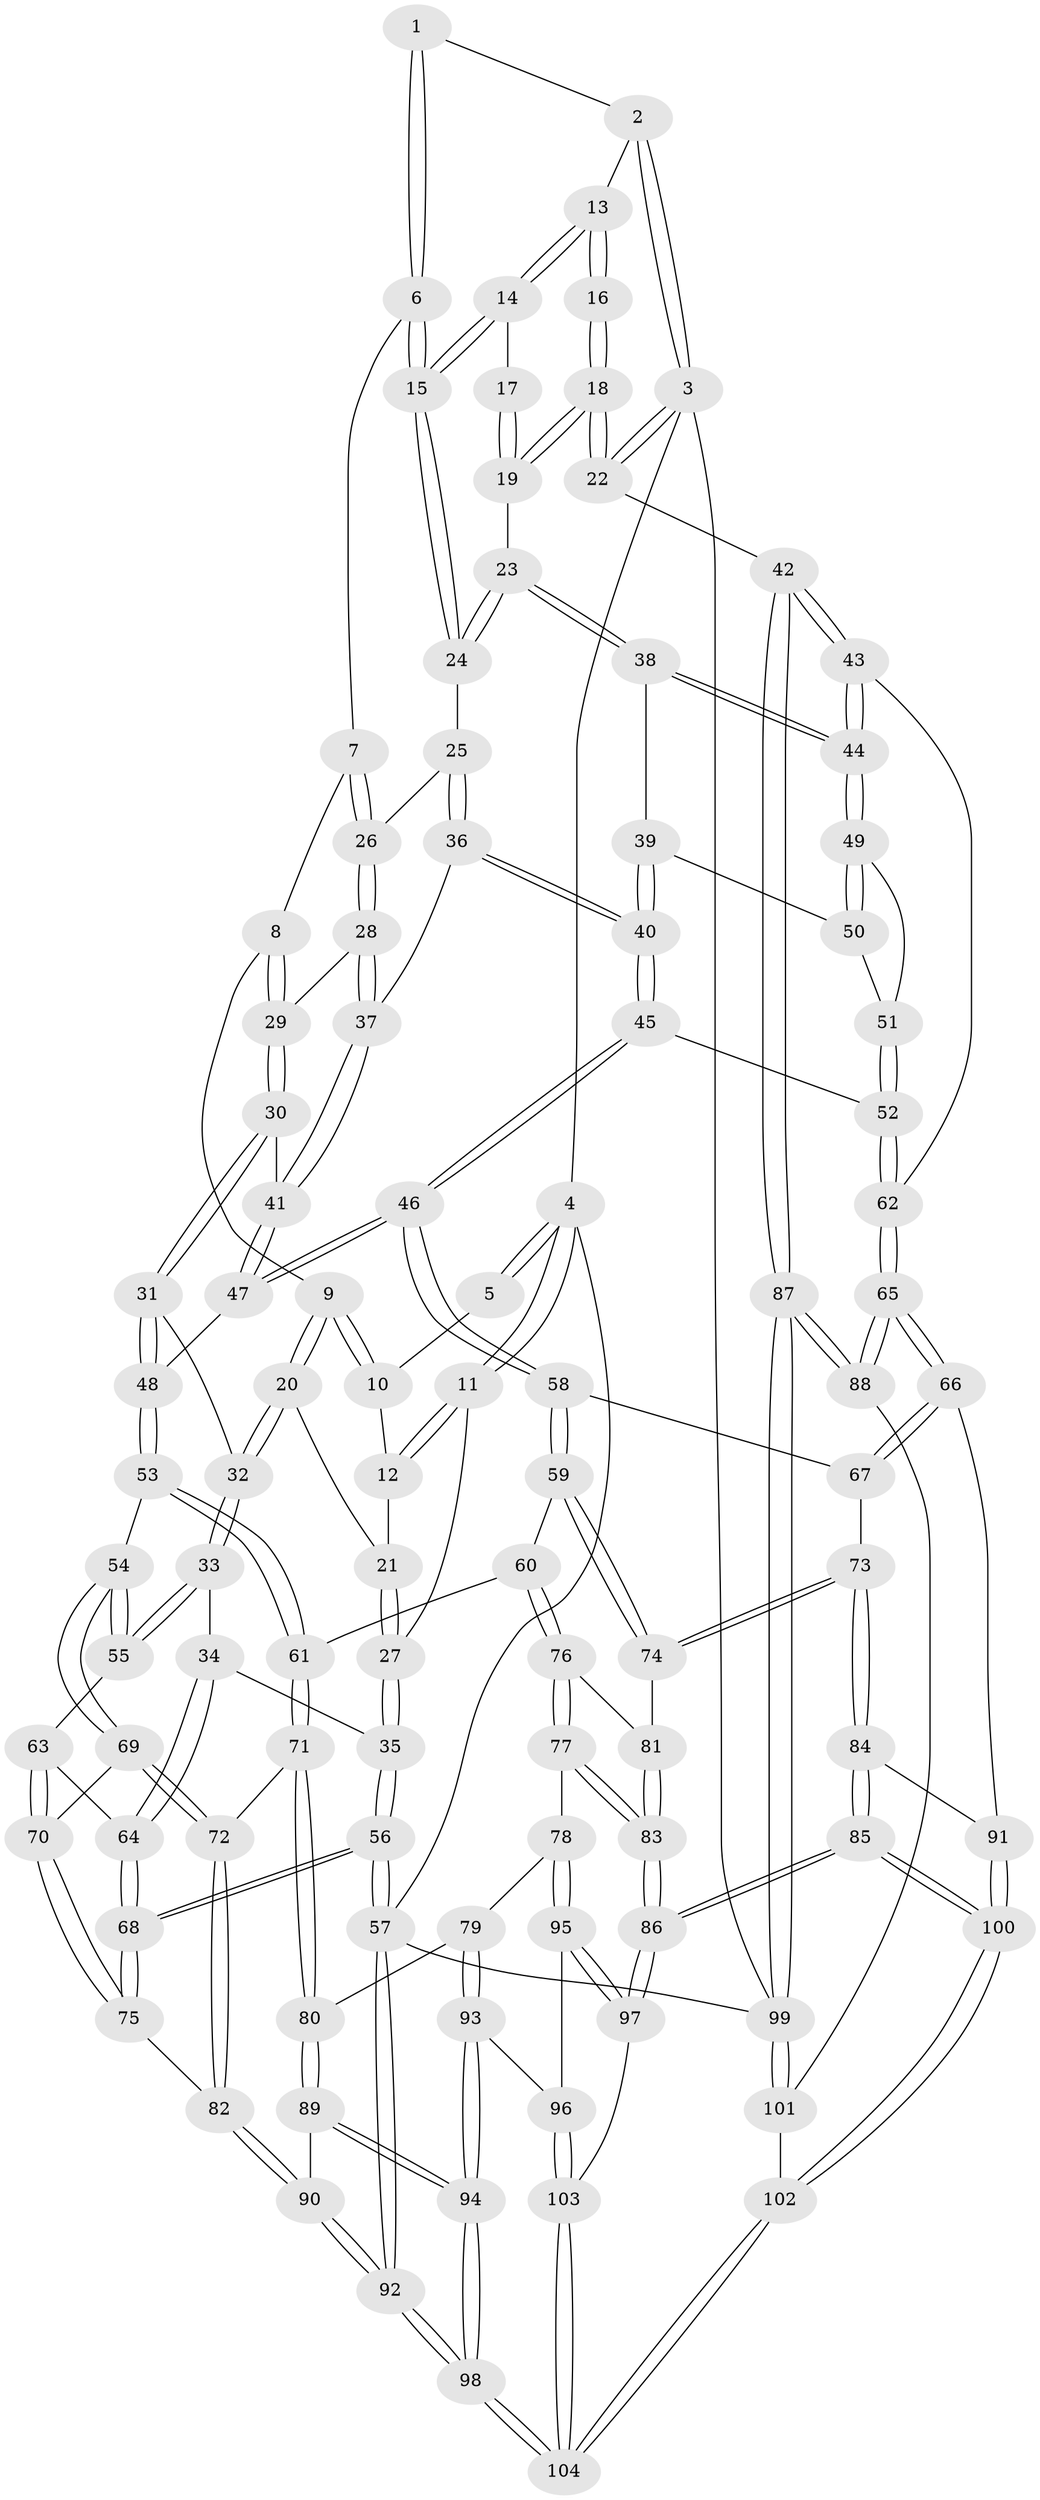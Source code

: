 // Generated by graph-tools (version 1.1) at 2025/12/02/27/25 16:12:00]
// undirected, 104 vertices, 257 edges
graph export_dot {
graph [start="1"]
  node [color=gray90,style=filled];
  1 [pos="+0.541448046246767+0"];
  2 [pos="+0.7929853960589318+0"];
  3 [pos="+1+0"];
  4 [pos="+0+0"];
  5 [pos="+0.3807384593551133+0"];
  6 [pos="+0.553586247386421+0.01747658407781947"];
  7 [pos="+0.5087489691445298+0.142655646105134"];
  8 [pos="+0.4180581750013592+0.18505823174466957"];
  9 [pos="+0.4158112372541633+0.18467200760691263"];
  10 [pos="+0.3680586752014573+0"];
  11 [pos="+0+0.05843786600793757"];
  12 [pos="+0.24853596188084837+0.08178612735931728"];
  13 [pos="+0.7901588614526593+0.01459975233528715"];
  14 [pos="+0.7831895781122181+0.045318800558890024"];
  15 [pos="+0.7336981937111153+0.15767946771033886"];
  16 [pos="+0.9450253218334288+0.08159112528064932"];
  17 [pos="+0.8949074096109066+0.12265083818486676"];
  18 [pos="+1+0.184448760389451"];
  19 [pos="+1+0.23883981537227866"];
  20 [pos="+0.3472384408935421+0.21048524971472388"];
  21 [pos="+0.32248017879440843+0.19209838910222918"];
  22 [pos="+1+0.18298188087518188"];
  23 [pos="+0.9220802405663004+0.2730797811661518"];
  24 [pos="+0.7277055378465563+0.1922712972815755"];
  25 [pos="+0.7134049715620105+0.20474129347255965"];
  26 [pos="+0.6970742721208307+0.2046762119621373"];
  27 [pos="+0+0.17844529996818612"];
  28 [pos="+0.5274876282204651+0.2978363447748656"];
  29 [pos="+0.4847923175194378+0.2767642347074262"];
  30 [pos="+0.4325373742435998+0.3979198005354666"];
  31 [pos="+0.38377605799204173+0.42566467036964406"];
  32 [pos="+0.27684097272237373+0.36059857432317766"];
  33 [pos="+0.11214003298024264+0.4235918138669432"];
  34 [pos="+0+0.3811201759557885"];
  35 [pos="+0+0.34956411256096975"];
  36 [pos="+0.6998758704160208+0.32843530895762885"];
  37 [pos="+0.5595917043754938+0.3699489869675411"];
  38 [pos="+0.8983721952462974+0.3393604613001426"];
  39 [pos="+0.8045611372238919+0.4095662031209838"];
  40 [pos="+0.7336388367147363+0.4226921053710859"];
  41 [pos="+0.5491398493617097+0.4040056850276621"];
  42 [pos="+1+0.628501642863238"];
  43 [pos="+1+0.6289168623351667"];
  44 [pos="+0.9622493102741986+0.5109015055742837"];
  45 [pos="+0.6911117912033837+0.5314542980314394"];
  46 [pos="+0.659292832072271+0.5500454786610397"];
  47 [pos="+0.5754551712563852+0.48470722411924033"];
  48 [pos="+0.4134777844093224+0.5104374751725318"];
  49 [pos="+0.9525488541426715+0.507165687928708"];
  50 [pos="+0.8350607652802909+0.43804821902756474"];
  51 [pos="+0.8424057503877761+0.4947745673822741"];
  52 [pos="+0.7306621957807312+0.5445393116411122"];
  53 [pos="+0.39598196148998294+0.5794334740518513"];
  54 [pos="+0.2773463521206306+0.6073749808610095"];
  55 [pos="+0.1766583559719984+0.5366534073196026"];
  56 [pos="+0+0.9152585042748007"];
  57 [pos="+0+1"];
  58 [pos="+0.6422204083456867+0.5940767110360902"];
  59 [pos="+0.5260246312982805+0.6586126556183357"];
  60 [pos="+0.5241088130597824+0.6588660536614452"];
  61 [pos="+0.4619680399866473+0.6528487399917825"];
  62 [pos="+0.9706529172573483+0.666052517296595"];
  63 [pos="+0.14649466654262713+0.624962513211723"];
  64 [pos="+0.08905146250055632+0.6964539352357496"];
  65 [pos="+0.8407288348260015+0.7935091058110418"];
  66 [pos="+0.8390961476640204+0.7933241028784339"];
  67 [pos="+0.6655306957027605+0.6442788358183367"];
  68 [pos="+0.02237633848806124+0.8103540538511537"];
  69 [pos="+0.2756039821832722+0.6537206483034451"];
  70 [pos="+0.19191622860628035+0.7421822048172455"];
  71 [pos="+0.383332819416426+0.7830283221469484"];
  72 [pos="+0.32765030929857514+0.7495509405938656"];
  73 [pos="+0.6372382014195348+0.8131776276019119"];
  74 [pos="+0.5881314887948997+0.7927578490174787"];
  75 [pos="+0.17035175228902383+0.7959055104518922"];
  76 [pos="+0.5066074509628629+0.7729182156420008"];
  77 [pos="+0.45224714705326363+0.8285293741760065"];
  78 [pos="+0.4022612296377145+0.8112650443614587"];
  79 [pos="+0.39141593839895494+0.8037428927786991"];
  80 [pos="+0.38472671273870696+0.789097942166368"];
  81 [pos="+0.5666547803056918+0.7998967124084893"];
  82 [pos="+0.1866420390055584+0.8048349152579644"];
  83 [pos="+0.48977319741100805+0.8586512045117441"];
  84 [pos="+0.651147449251045+0.832452932622327"];
  85 [pos="+0.5795445939063765+1"];
  86 [pos="+0.553857199590524+1"];
  87 [pos="+1+1"];
  88 [pos="+0.8421909186458157+0.8005147903339166"];
  89 [pos="+0.23150663075688527+0.8485328467690463"];
  90 [pos="+0.2062341117992654+0.8290093175027499"];
  91 [pos="+0.7576727950200635+0.8185357104303347"];
  92 [pos="+0.05640556205411379+1"];
  93 [pos="+0.31212481573731155+0.9150294315887899"];
  94 [pos="+0.2856516984138923+0.9281534645058295"];
  95 [pos="+0.41039935015919526+0.9251016537380705"];
  96 [pos="+0.3669348745859165+0.9353658489563808"];
  97 [pos="+0.46525693831370296+0.9662108381056815"];
  98 [pos="+0.12651828721909633+1"];
  99 [pos="+1+1"];
  100 [pos="+0.630513543605653+1"];
  101 [pos="+0.7943764910966069+1"];
  102 [pos="+0.6328505600350978+1"];
  103 [pos="+0.38214572187418633+0.9750053814666096"];
  104 [pos="+0.16914274767727772+1"];
  1 -- 2;
  1 -- 6;
  1 -- 6;
  2 -- 3;
  2 -- 3;
  2 -- 13;
  3 -- 4;
  3 -- 22;
  3 -- 22;
  3 -- 99;
  4 -- 5;
  4 -- 5;
  4 -- 11;
  4 -- 11;
  4 -- 57;
  5 -- 10;
  6 -- 7;
  6 -- 15;
  6 -- 15;
  7 -- 8;
  7 -- 26;
  7 -- 26;
  8 -- 9;
  8 -- 29;
  8 -- 29;
  9 -- 10;
  9 -- 10;
  9 -- 20;
  9 -- 20;
  10 -- 12;
  11 -- 12;
  11 -- 12;
  11 -- 27;
  12 -- 21;
  13 -- 14;
  13 -- 14;
  13 -- 16;
  13 -- 16;
  14 -- 15;
  14 -- 15;
  14 -- 17;
  15 -- 24;
  15 -- 24;
  16 -- 18;
  16 -- 18;
  17 -- 19;
  17 -- 19;
  18 -- 19;
  18 -- 19;
  18 -- 22;
  18 -- 22;
  19 -- 23;
  20 -- 21;
  20 -- 32;
  20 -- 32;
  21 -- 27;
  21 -- 27;
  22 -- 42;
  23 -- 24;
  23 -- 24;
  23 -- 38;
  23 -- 38;
  24 -- 25;
  25 -- 26;
  25 -- 36;
  25 -- 36;
  26 -- 28;
  26 -- 28;
  27 -- 35;
  27 -- 35;
  28 -- 29;
  28 -- 37;
  28 -- 37;
  29 -- 30;
  29 -- 30;
  30 -- 31;
  30 -- 31;
  30 -- 41;
  31 -- 32;
  31 -- 48;
  31 -- 48;
  32 -- 33;
  32 -- 33;
  33 -- 34;
  33 -- 55;
  33 -- 55;
  34 -- 35;
  34 -- 64;
  34 -- 64;
  35 -- 56;
  35 -- 56;
  36 -- 37;
  36 -- 40;
  36 -- 40;
  37 -- 41;
  37 -- 41;
  38 -- 39;
  38 -- 44;
  38 -- 44;
  39 -- 40;
  39 -- 40;
  39 -- 50;
  40 -- 45;
  40 -- 45;
  41 -- 47;
  41 -- 47;
  42 -- 43;
  42 -- 43;
  42 -- 87;
  42 -- 87;
  43 -- 44;
  43 -- 44;
  43 -- 62;
  44 -- 49;
  44 -- 49;
  45 -- 46;
  45 -- 46;
  45 -- 52;
  46 -- 47;
  46 -- 47;
  46 -- 58;
  46 -- 58;
  47 -- 48;
  48 -- 53;
  48 -- 53;
  49 -- 50;
  49 -- 50;
  49 -- 51;
  50 -- 51;
  51 -- 52;
  51 -- 52;
  52 -- 62;
  52 -- 62;
  53 -- 54;
  53 -- 61;
  53 -- 61;
  54 -- 55;
  54 -- 55;
  54 -- 69;
  54 -- 69;
  55 -- 63;
  56 -- 57;
  56 -- 57;
  56 -- 68;
  56 -- 68;
  57 -- 92;
  57 -- 92;
  57 -- 99;
  58 -- 59;
  58 -- 59;
  58 -- 67;
  59 -- 60;
  59 -- 74;
  59 -- 74;
  60 -- 61;
  60 -- 76;
  60 -- 76;
  61 -- 71;
  61 -- 71;
  62 -- 65;
  62 -- 65;
  63 -- 64;
  63 -- 70;
  63 -- 70;
  64 -- 68;
  64 -- 68;
  65 -- 66;
  65 -- 66;
  65 -- 88;
  65 -- 88;
  66 -- 67;
  66 -- 67;
  66 -- 91;
  67 -- 73;
  68 -- 75;
  68 -- 75;
  69 -- 70;
  69 -- 72;
  69 -- 72;
  70 -- 75;
  70 -- 75;
  71 -- 72;
  71 -- 80;
  71 -- 80;
  72 -- 82;
  72 -- 82;
  73 -- 74;
  73 -- 74;
  73 -- 84;
  73 -- 84;
  74 -- 81;
  75 -- 82;
  76 -- 77;
  76 -- 77;
  76 -- 81;
  77 -- 78;
  77 -- 83;
  77 -- 83;
  78 -- 79;
  78 -- 95;
  78 -- 95;
  79 -- 80;
  79 -- 93;
  79 -- 93;
  80 -- 89;
  80 -- 89;
  81 -- 83;
  81 -- 83;
  82 -- 90;
  82 -- 90;
  83 -- 86;
  83 -- 86;
  84 -- 85;
  84 -- 85;
  84 -- 91;
  85 -- 86;
  85 -- 86;
  85 -- 100;
  85 -- 100;
  86 -- 97;
  86 -- 97;
  87 -- 88;
  87 -- 88;
  87 -- 99;
  87 -- 99;
  88 -- 101;
  89 -- 90;
  89 -- 94;
  89 -- 94;
  90 -- 92;
  90 -- 92;
  91 -- 100;
  91 -- 100;
  92 -- 98;
  92 -- 98;
  93 -- 94;
  93 -- 94;
  93 -- 96;
  94 -- 98;
  94 -- 98;
  95 -- 96;
  95 -- 97;
  95 -- 97;
  96 -- 103;
  96 -- 103;
  97 -- 103;
  98 -- 104;
  98 -- 104;
  99 -- 101;
  99 -- 101;
  100 -- 102;
  100 -- 102;
  101 -- 102;
  102 -- 104;
  102 -- 104;
  103 -- 104;
  103 -- 104;
}
